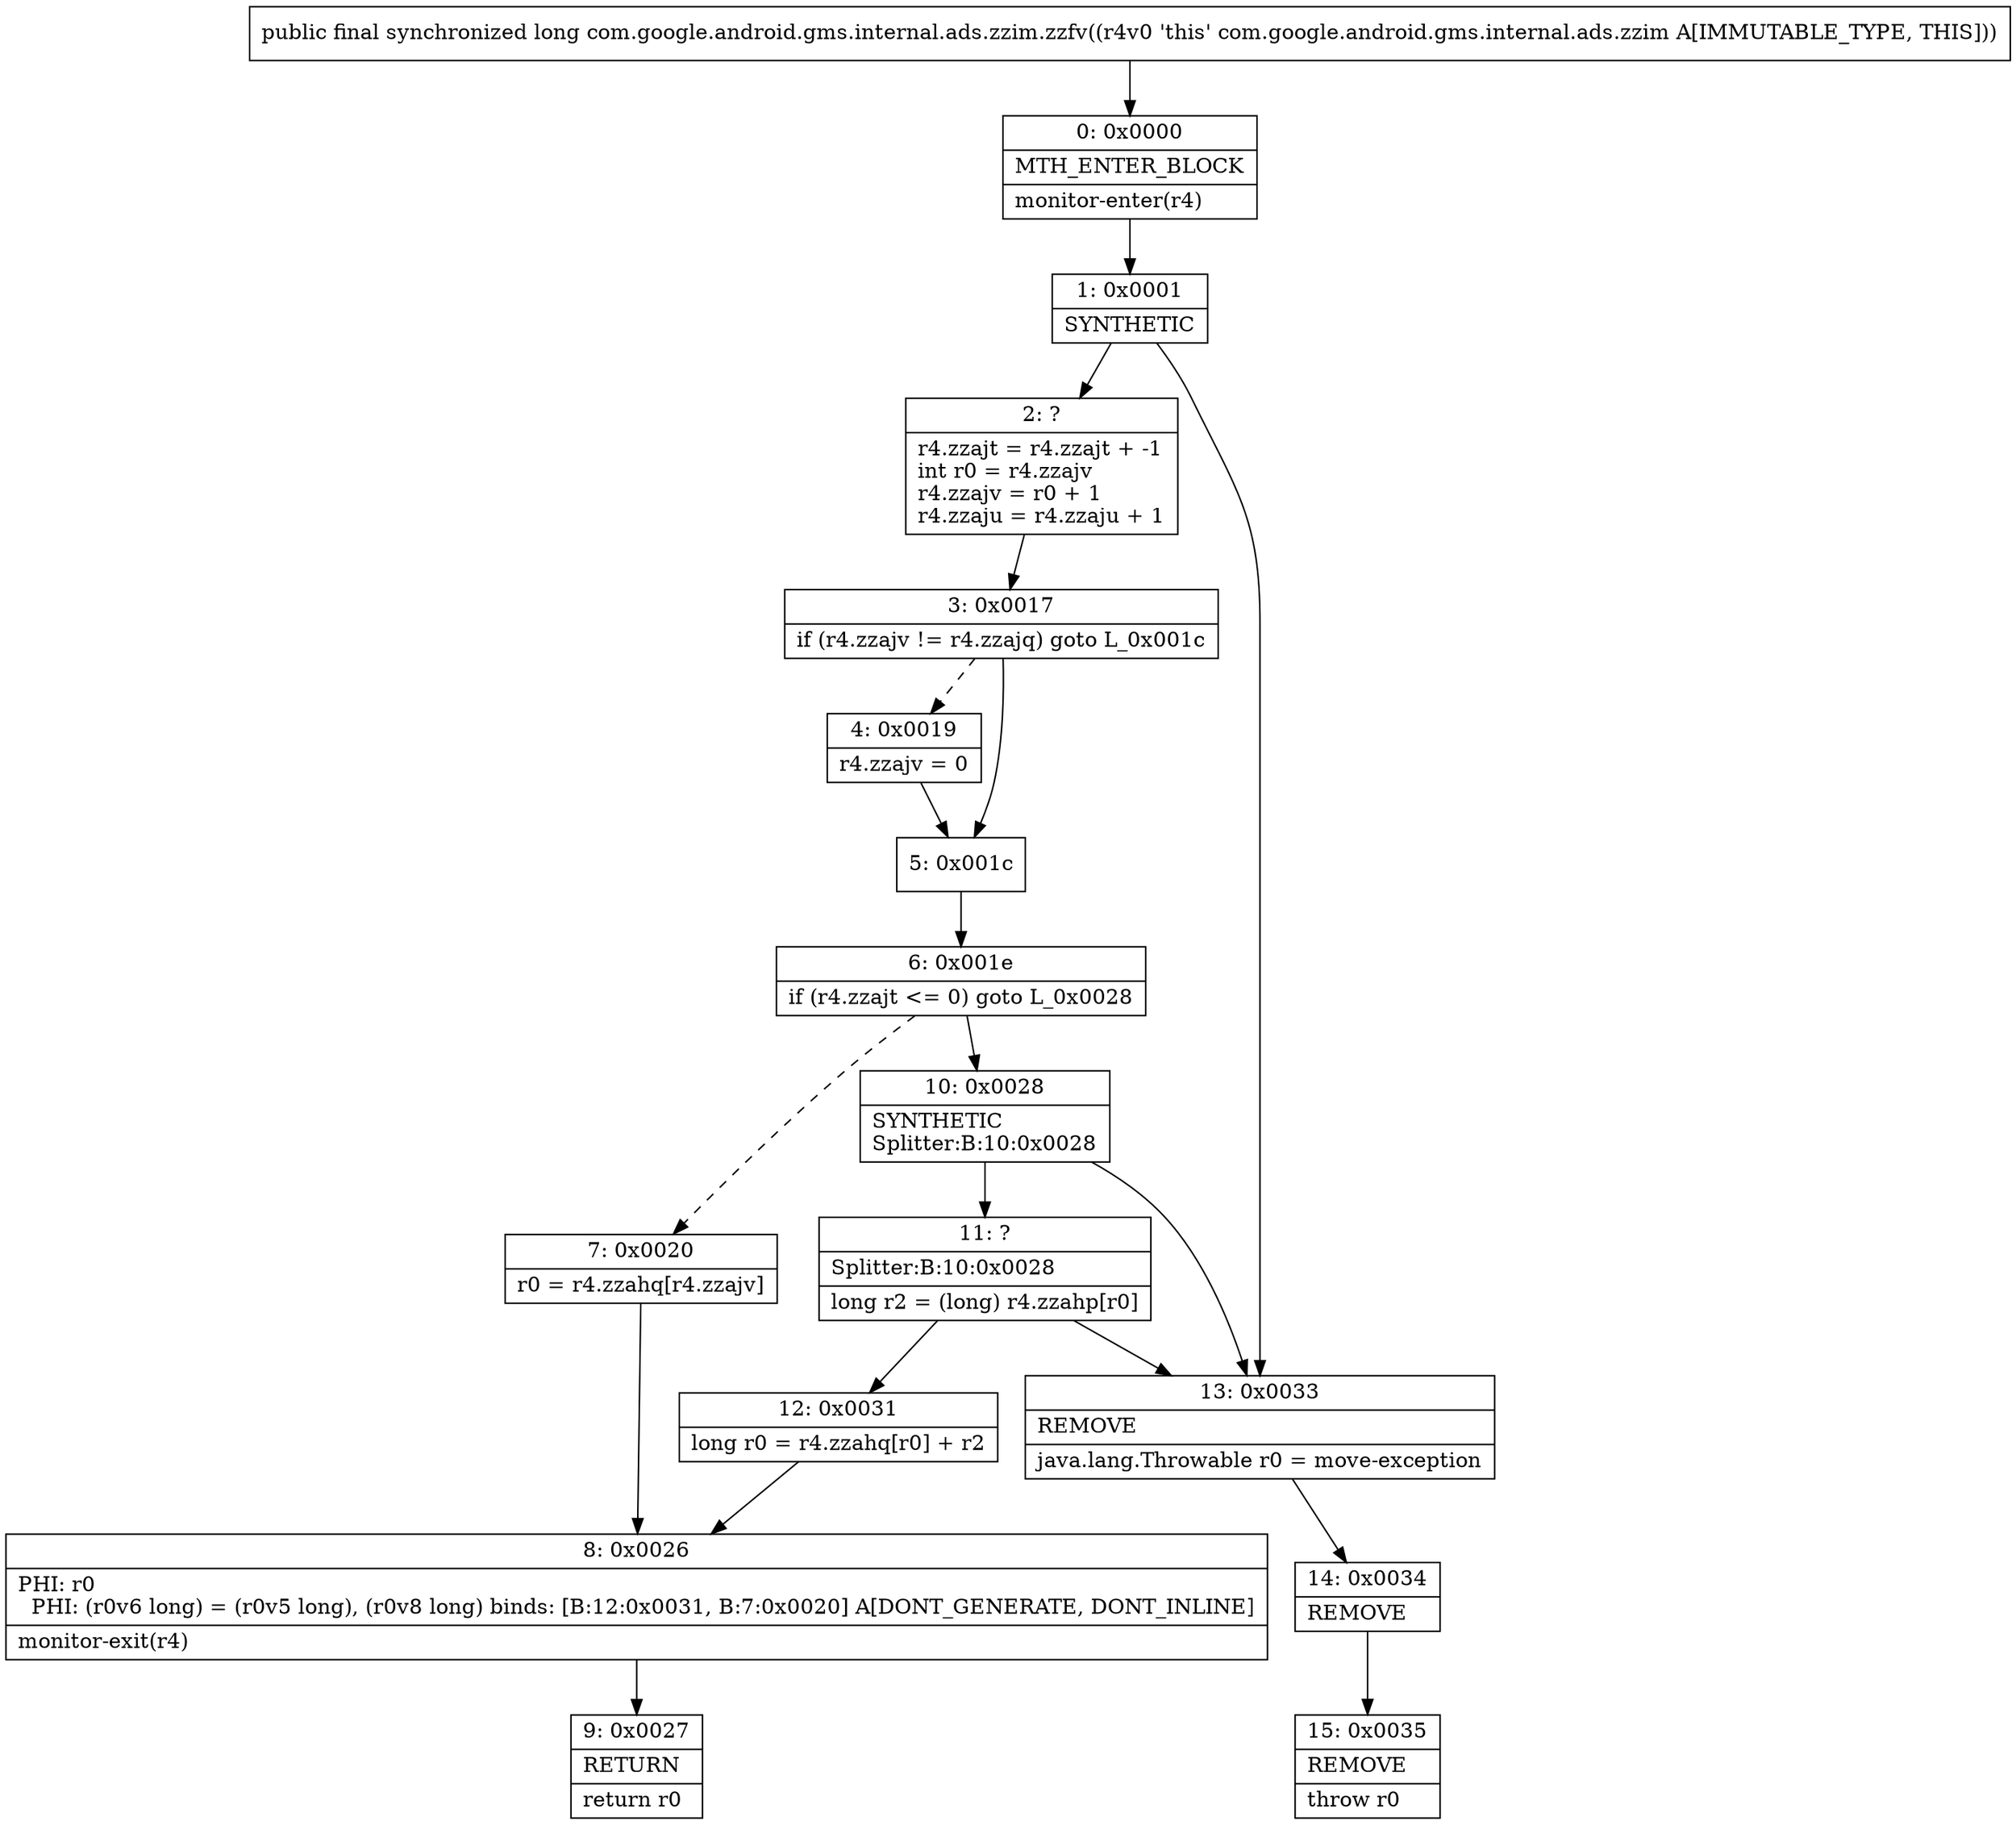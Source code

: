 digraph "CFG forcom.google.android.gms.internal.ads.zzim.zzfv()J" {
Node_0 [shape=record,label="{0\:\ 0x0000|MTH_ENTER_BLOCK\l|monitor\-enter(r4)\l}"];
Node_1 [shape=record,label="{1\:\ 0x0001|SYNTHETIC\l}"];
Node_2 [shape=record,label="{2\:\ ?|r4.zzajt = r4.zzajt + \-1\lint r0 = r4.zzajv\lr4.zzajv = r0 + 1\lr4.zzaju = r4.zzaju + 1\l}"];
Node_3 [shape=record,label="{3\:\ 0x0017|if (r4.zzajv != r4.zzajq) goto L_0x001c\l}"];
Node_4 [shape=record,label="{4\:\ 0x0019|r4.zzajv = 0\l}"];
Node_5 [shape=record,label="{5\:\ 0x001c}"];
Node_6 [shape=record,label="{6\:\ 0x001e|if (r4.zzajt \<= 0) goto L_0x0028\l}"];
Node_7 [shape=record,label="{7\:\ 0x0020|r0 = r4.zzahq[r4.zzajv]\l}"];
Node_8 [shape=record,label="{8\:\ 0x0026|PHI: r0 \l  PHI: (r0v6 long) = (r0v5 long), (r0v8 long) binds: [B:12:0x0031, B:7:0x0020] A[DONT_GENERATE, DONT_INLINE]\l|monitor\-exit(r4)\l}"];
Node_9 [shape=record,label="{9\:\ 0x0027|RETURN\l|return r0\l}"];
Node_10 [shape=record,label="{10\:\ 0x0028|SYNTHETIC\lSplitter:B:10:0x0028\l}"];
Node_11 [shape=record,label="{11\:\ ?|Splitter:B:10:0x0028\l|long r2 = (long) r4.zzahp[r0]\l}"];
Node_12 [shape=record,label="{12\:\ 0x0031|long r0 = r4.zzahq[r0] + r2\l}"];
Node_13 [shape=record,label="{13\:\ 0x0033|REMOVE\l|java.lang.Throwable r0 = move\-exception\l}"];
Node_14 [shape=record,label="{14\:\ 0x0034|REMOVE\l}"];
Node_15 [shape=record,label="{15\:\ 0x0035|REMOVE\l|throw r0\l}"];
MethodNode[shape=record,label="{public final synchronized long com.google.android.gms.internal.ads.zzim.zzfv((r4v0 'this' com.google.android.gms.internal.ads.zzim A[IMMUTABLE_TYPE, THIS])) }"];
MethodNode -> Node_0;
Node_0 -> Node_1;
Node_1 -> Node_2;
Node_1 -> Node_13;
Node_2 -> Node_3;
Node_3 -> Node_4[style=dashed];
Node_3 -> Node_5;
Node_4 -> Node_5;
Node_5 -> Node_6;
Node_6 -> Node_7[style=dashed];
Node_6 -> Node_10;
Node_7 -> Node_8;
Node_8 -> Node_9;
Node_10 -> Node_11;
Node_10 -> Node_13;
Node_11 -> Node_12;
Node_11 -> Node_13;
Node_12 -> Node_8;
Node_13 -> Node_14;
Node_14 -> Node_15;
}

